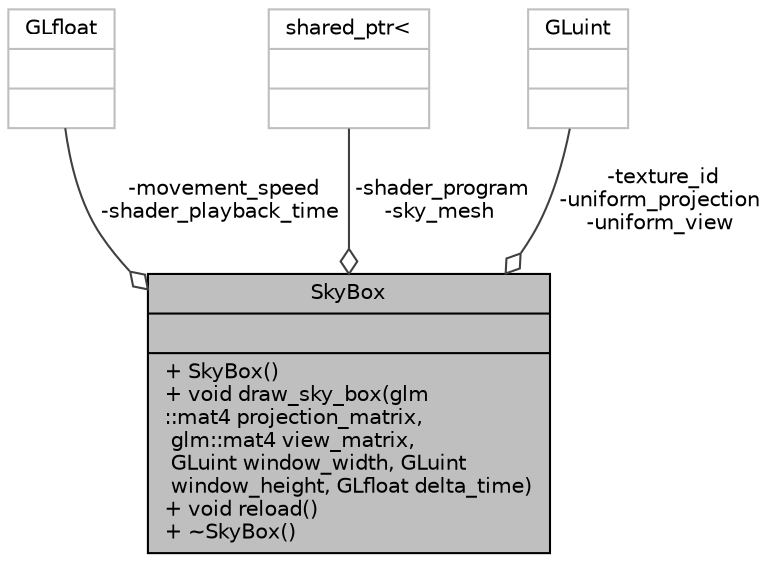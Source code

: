 digraph "SkyBox"
{
 // INTERACTIVE_SVG=YES
 // LATEX_PDF_SIZE
  bgcolor="transparent";
  edge [fontname="Helvetica",fontsize="10",labelfontname="Helvetica",labelfontsize="10"];
  node [fontname="Helvetica",fontsize="10",shape=record];
  Node1 [label="{SkyBox\n||+  SkyBox()\l+ void draw_sky_box(glm\l::mat4 projection_matrix,\l glm::mat4 view_matrix,\l GLuint window_width, GLuint\l window_height, GLfloat delta_time)\l+ void reload()\l+  ~SkyBox()\l}",height=0.2,width=0.4,color="black", fillcolor="grey75", style="filled", fontcolor="black",tooltip=" "];
  Node2 -> Node1 [color="grey25",fontsize="10",style="solid",label=" -movement_speed\n-shader_playback_time" ,arrowhead="odiamond",fontname="Helvetica"];
  Node2 [label="{GLfloat\n||}",height=0.2,width=0.4,color="grey75",tooltip=" "];
  Node3 -> Node1 [color="grey25",fontsize="10",style="solid",label=" -shader_program\n-sky_mesh" ,arrowhead="odiamond",fontname="Helvetica"];
  Node3 [label="{shared_ptr\<\n||}",height=0.2,width=0.4,color="grey75",tooltip=" "];
  Node4 -> Node1 [color="grey25",fontsize="10",style="solid",label=" -texture_id\n-uniform_projection\n-uniform_view" ,arrowhead="odiamond",fontname="Helvetica"];
  Node4 [label="{GLuint\n||}",height=0.2,width=0.4,color="grey75",tooltip=" "];
}
